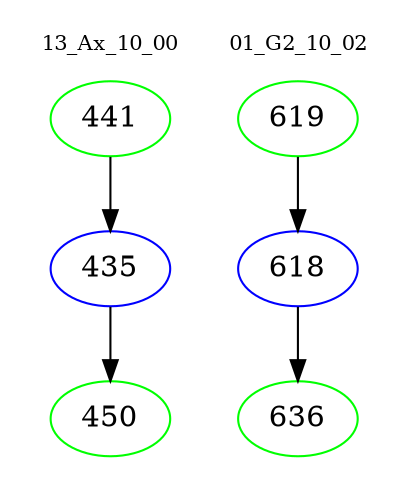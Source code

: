 digraph{
subgraph cluster_0 {
color = white
label = "13_Ax_10_00";
fontsize=10;
T0_441 [label="441", color="green"]
T0_441 -> T0_435 [color="black"]
T0_435 [label="435", color="blue"]
T0_435 -> T0_450 [color="black"]
T0_450 [label="450", color="green"]
}
subgraph cluster_1 {
color = white
label = "01_G2_10_02";
fontsize=10;
T1_619 [label="619", color="green"]
T1_619 -> T1_618 [color="black"]
T1_618 [label="618", color="blue"]
T1_618 -> T1_636 [color="black"]
T1_636 [label="636", color="green"]
}
}
